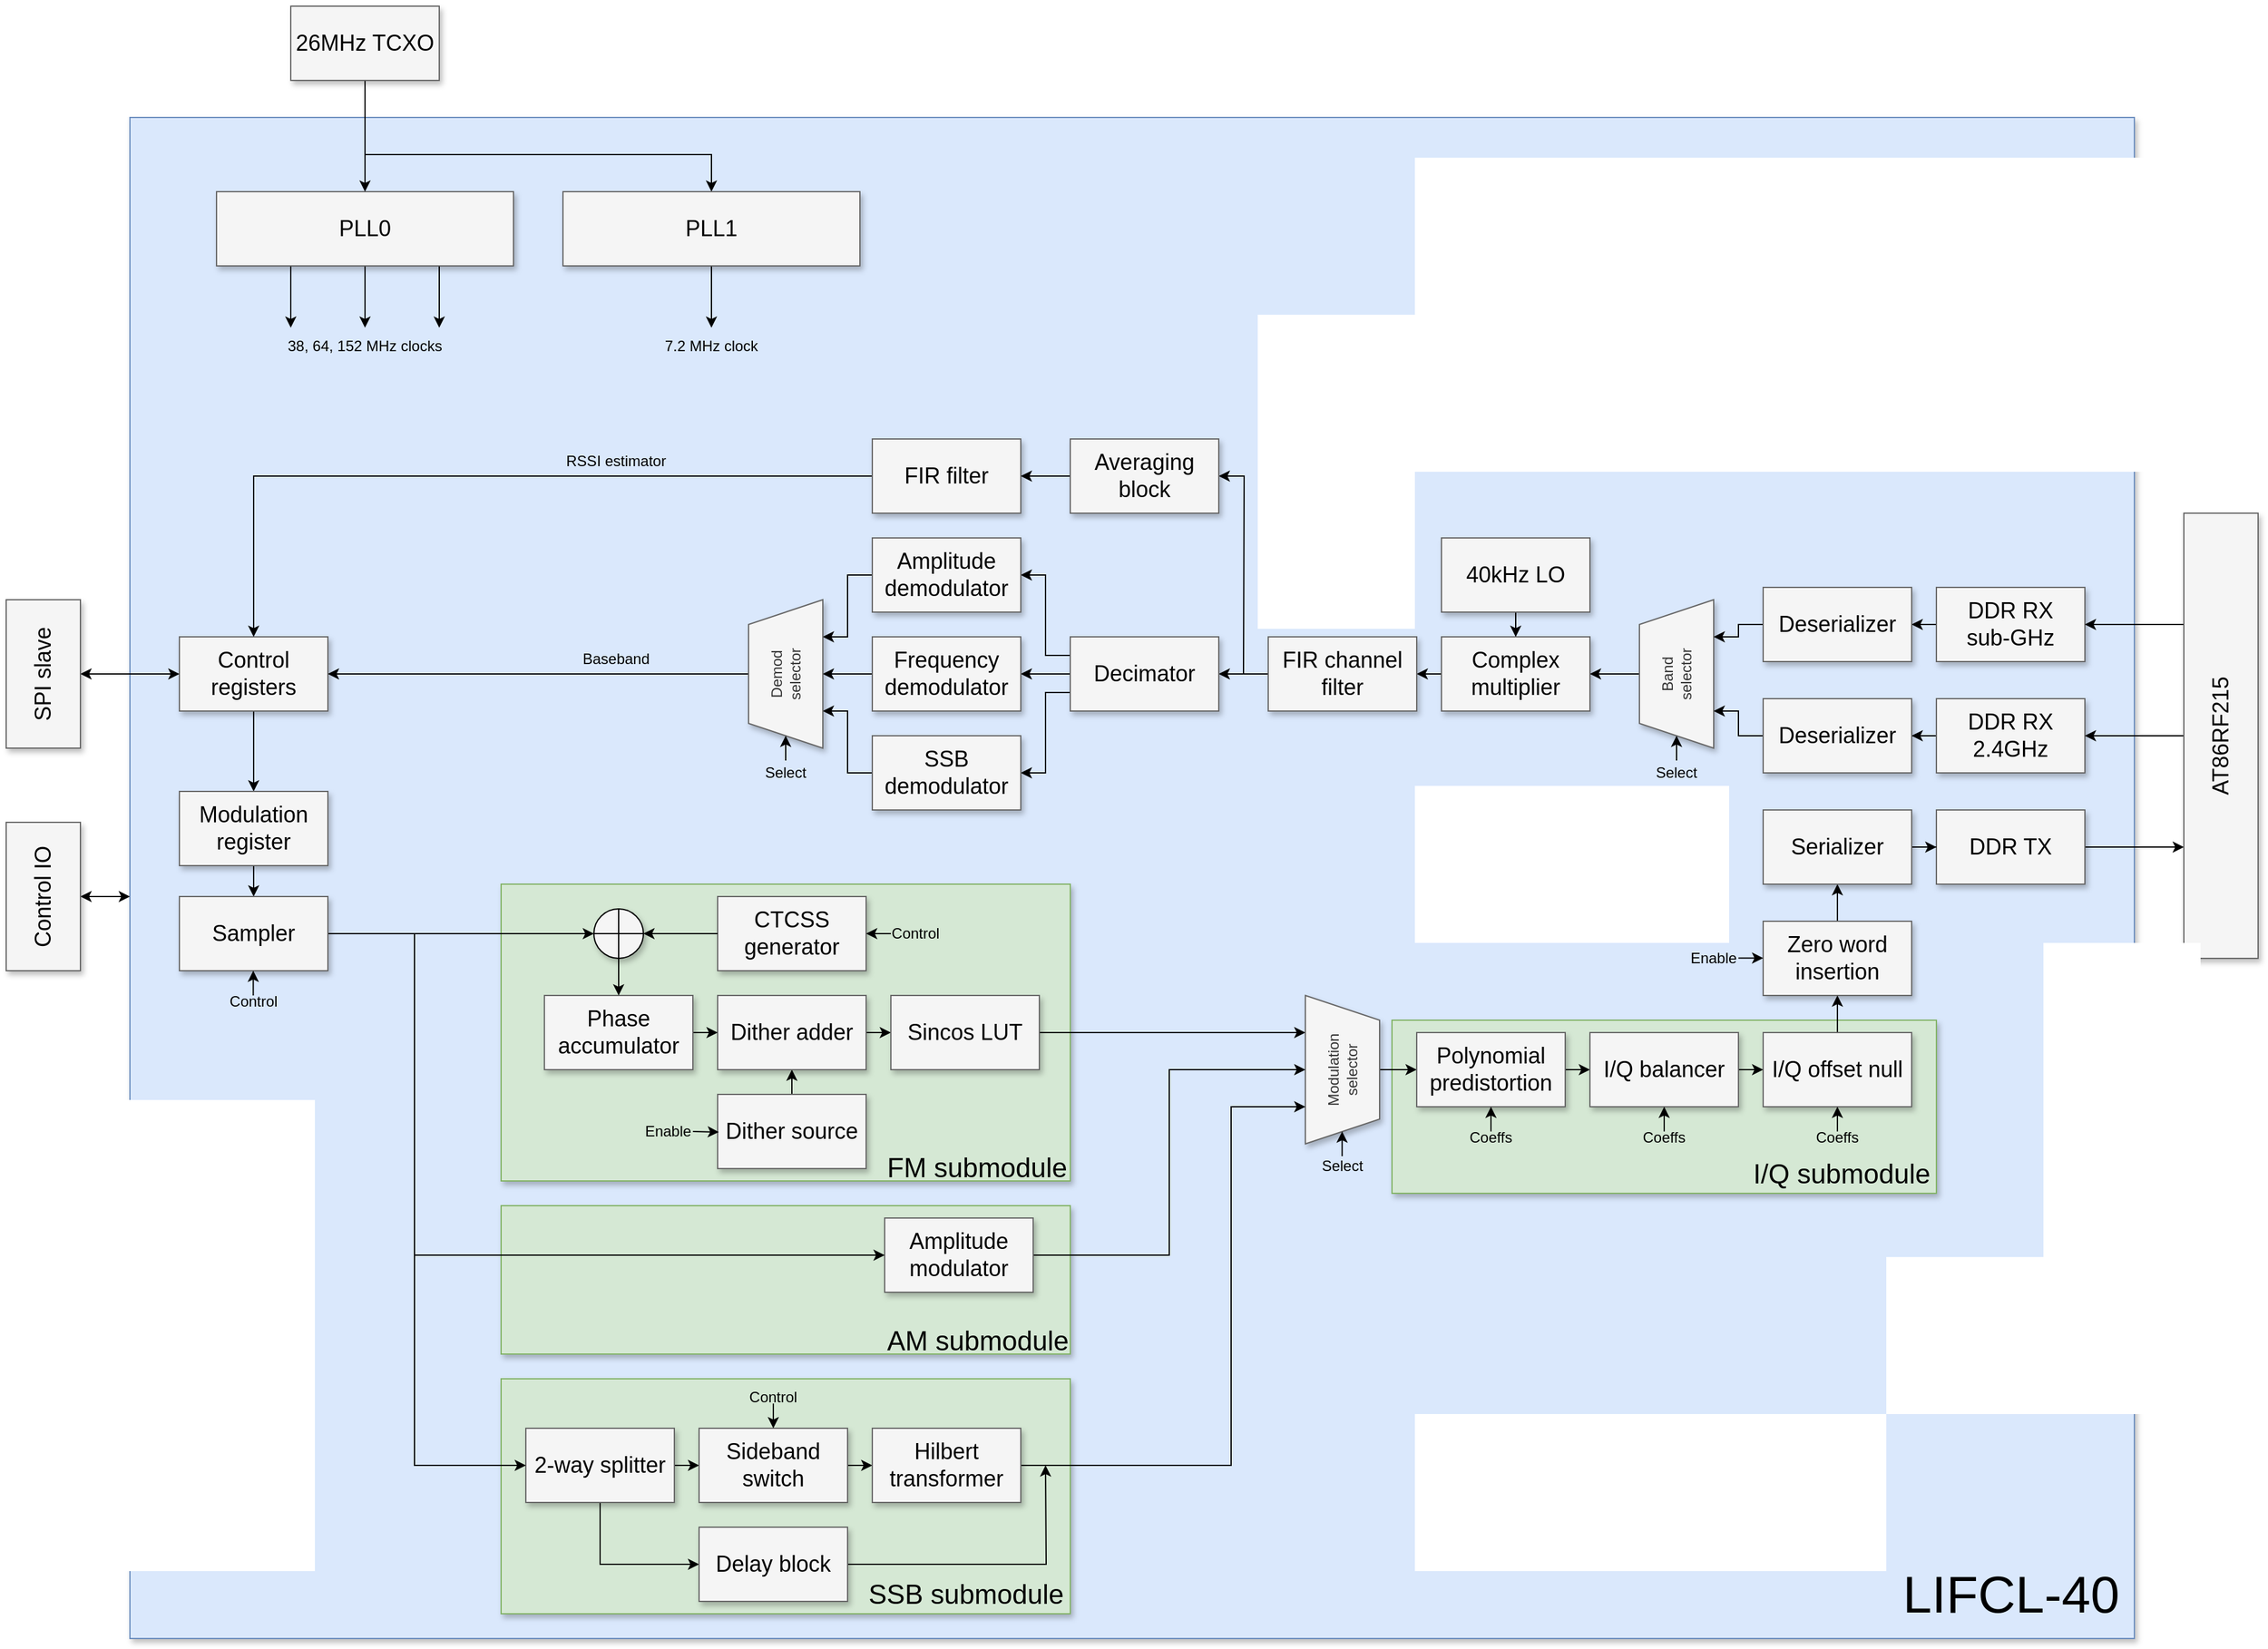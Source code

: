 <mxfile version="21.2.8" type="device">
  <diagram name="Page-1" id="90a13364-a465-7bf4-72fc-28e22215d7a0">
    <mxGraphModel dx="794" dy="788" grid="1" gridSize="10" guides="1" tooltips="1" connect="1" arrows="1" fold="1" page="1" pageScale="1.5" pageWidth="1920" pageHeight="1200" background="none" math="0" shadow="0">
      <root>
        <mxCell id="0" style=";html=1;" />
        <mxCell id="1" style=";html=1;" parent="0" />
        <mxCell id="Nv2ZJM5Azdes68pqQ0xc-96" value="" style="rounded=0;whiteSpace=wrap;html=1;shadow=1;glass=0;fillColor=#dae8fc;strokeColor=#6c8ebf;container=0;" parent="1" vertex="1">
          <mxGeometry x="600" y="260" width="1620" height="1230" as="geometry" />
        </mxCell>
        <mxCell id="YffSBHBRbh6OPDNjURyr-24" value="" style="rounded=0;whiteSpace=wrap;html=1;fillColor=#d5e8d4;strokeColor=#82b366;shadow=1;" parent="1" vertex="1">
          <mxGeometry x="1620" y="990" width="440" height="140" as="geometry" />
        </mxCell>
        <mxCell id="6D3V5bIXzJbrIAl-vdKd-8" value="" style="rounded=0;whiteSpace=wrap;html=1;fillColor=#d5e8d4;strokeColor=#82b366;shadow=1;" parent="1" vertex="1">
          <mxGeometry x="900" y="880" width="460" height="240" as="geometry" />
        </mxCell>
        <mxCell id="Nv2ZJM5Azdes68pqQ0xc-43" value="" style="edgeStyle=orthogonalEdgeStyle;rounded=0;orthogonalLoop=1;jettySize=auto;html=1;" parent="1" source="bJu8V4bGNB0CwvxjwAMf-3" target="Nv2ZJM5Azdes68pqQ0xc-41" edge="1">
          <mxGeometry relative="1" as="geometry" />
        </mxCell>
        <mxCell id="bJu8V4bGNB0CwvxjwAMf-3" value="DDR RX&lt;br&gt;sub-GHz" style="whiteSpace=wrap;html=1;shadow=1;fontSize=18;fillColor=#f5f5f5;strokeColor=#666666;" parent="1" vertex="1">
          <mxGeometry x="2060" y="640" width="120" height="60" as="geometry" />
        </mxCell>
        <mxCell id="Nv2ZJM5Azdes68pqQ0xc-44" value="" style="edgeStyle=orthogonalEdgeStyle;rounded=0;orthogonalLoop=1;jettySize=auto;html=1;" parent="1" source="bJu8V4bGNB0CwvxjwAMf-5" target="Nv2ZJM5Azdes68pqQ0xc-42" edge="1">
          <mxGeometry relative="1" as="geometry" />
        </mxCell>
        <mxCell id="bJu8V4bGNB0CwvxjwAMf-5" value="DDR RX&lt;br&gt;2.4GHz" style="whiteSpace=wrap;html=1;shadow=1;fontSize=18;fillColor=#f5f5f5;strokeColor=#666666;" parent="1" vertex="1">
          <mxGeometry x="2060" y="730" width="120" height="60" as="geometry" />
        </mxCell>
        <mxCell id="YffSBHBRbh6OPDNjURyr-13" style="edgeStyle=orthogonalEdgeStyle;rounded=0;orthogonalLoop=1;jettySize=auto;html=1;exitX=1;exitY=0.5;exitDx=0;exitDy=0;entryX=0.25;entryY=0;entryDx=0;entryDy=0;" parent="1" source="bJu8V4bGNB0CwvxjwAMf-6" target="Nv2ZJM5Azdes68pqQ0xc-15" edge="1">
          <mxGeometry relative="1" as="geometry" />
        </mxCell>
        <mxCell id="bJu8V4bGNB0CwvxjwAMf-6" value="DDR TX" style="whiteSpace=wrap;html=1;shadow=1;fontSize=18;fillColor=#f5f5f5;strokeColor=#666666;" parent="1" vertex="1">
          <mxGeometry x="2060" y="820" width="120" height="60" as="geometry" />
        </mxCell>
        <mxCell id="Nv2ZJM5Azdes68pqQ0xc-38" style="edgeStyle=orthogonalEdgeStyle;rounded=0;orthogonalLoop=1;jettySize=auto;html=1;exitX=0.5;exitY=1;exitDx=0;exitDy=0;entryX=0.5;entryY=0;entryDx=0;entryDy=0;" parent="1" source="bJu8V4bGNB0CwvxjwAMf-7" edge="1">
          <mxGeometry relative="1" as="geometry">
            <mxPoint x="790" y="430" as="targetPoint" />
          </mxGeometry>
        </mxCell>
        <mxCell id="Nv2ZJM5Azdes68pqQ0xc-39" style="edgeStyle=orthogonalEdgeStyle;rounded=0;orthogonalLoop=1;jettySize=auto;html=1;exitX=0.25;exitY=1;exitDx=0;exitDy=0;entryX=0.25;entryY=0;entryDx=0;entryDy=0;" parent="1" source="bJu8V4bGNB0CwvxjwAMf-7" edge="1">
          <mxGeometry relative="1" as="geometry">
            <mxPoint x="730" y="430" as="targetPoint" />
          </mxGeometry>
        </mxCell>
        <mxCell id="Nv2ZJM5Azdes68pqQ0xc-40" style="edgeStyle=orthogonalEdgeStyle;rounded=0;orthogonalLoop=1;jettySize=auto;html=1;exitX=0.75;exitY=1;exitDx=0;exitDy=0;entryX=0.75;entryY=0;entryDx=0;entryDy=0;" parent="1" source="bJu8V4bGNB0CwvxjwAMf-7" edge="1">
          <mxGeometry relative="1" as="geometry">
            <mxPoint x="850" y="430" as="targetPoint" />
          </mxGeometry>
        </mxCell>
        <mxCell id="bJu8V4bGNB0CwvxjwAMf-7" value="PLL0" style="whiteSpace=wrap;html=1;shadow=1;fontSize=18;fillColor=#f5f5f5;strokeColor=#666666;" parent="1" vertex="1">
          <mxGeometry x="670" y="320" width="240" height="60" as="geometry" />
        </mxCell>
        <mxCell id="Nv2ZJM5Azdes68pqQ0xc-7" value="" style="edgeStyle=orthogonalEdgeStyle;rounded=0;orthogonalLoop=1;jettySize=auto;html=1;" parent="1" source="Nv2ZJM5Azdes68pqQ0xc-5" target="bJu8V4bGNB0CwvxjwAMf-7" edge="1">
          <mxGeometry relative="1" as="geometry" />
        </mxCell>
        <mxCell id="H7sROJZ5ojz0b0a_24bi-7" style="edgeStyle=orthogonalEdgeStyle;rounded=0;orthogonalLoop=1;jettySize=auto;html=1;exitX=0.5;exitY=1;exitDx=0;exitDy=0;entryX=0.5;entryY=0;entryDx=0;entryDy=0;" parent="1" source="Nv2ZJM5Azdes68pqQ0xc-5" target="H7sROJZ5ojz0b0a_24bi-4" edge="1">
          <mxGeometry relative="1" as="geometry">
            <Array as="points">
              <mxPoint x="790" y="290" />
              <mxPoint x="1070" y="290" />
            </Array>
          </mxGeometry>
        </mxCell>
        <mxCell id="Nv2ZJM5Azdes68pqQ0xc-5" value="26MHz TCXO" style="whiteSpace=wrap;html=1;fontSize=18;fillColor=#f5f5f5;strokeColor=#666666;shadow=1;" parent="1" vertex="1">
          <mxGeometry x="730" y="170" width="120" height="60" as="geometry" />
        </mxCell>
        <mxCell id="Nv2ZJM5Azdes68pqQ0xc-12" value="38, 64, 152 MHz clocks" style="text;html=1;strokeColor=none;fillColor=none;align=center;verticalAlign=middle;whiteSpace=wrap;rounded=0;" parent="1" vertex="1">
          <mxGeometry x="690" y="430" width="200" height="30" as="geometry" />
        </mxCell>
        <mxCell id="Nv2ZJM5Azdes68pqQ0xc-106" style="edgeStyle=orthogonalEdgeStyle;rounded=0;orthogonalLoop=1;jettySize=auto;html=1;exitX=1;exitY=0.5;exitDx=0;exitDy=0;startArrow=none;startFill=0;endArrow=classic;endFill=1;" parent="1" source="Nv2ZJM5Azdes68pqQ0xc-13" target="Nv2ZJM5Azdes68pqQ0xc-25" edge="1">
          <mxGeometry relative="1" as="geometry" />
        </mxCell>
        <mxCell id="Nv2ZJM5Azdes68pqQ0xc-13" value="Phase accumulator" style="whiteSpace=wrap;html=1;shadow=1;fontSize=18;fillColor=#f5f5f5;strokeColor=#666666;" parent="1" vertex="1">
          <mxGeometry x="935" y="970" width="120" height="60" as="geometry" />
        </mxCell>
        <mxCell id="Nv2ZJM5Azdes68pqQ0xc-22" style="edgeStyle=orthogonalEdgeStyle;rounded=0;orthogonalLoop=1;jettySize=auto;html=1;exitX=0.75;exitY=0;exitDx=0;exitDy=0;entryX=1;entryY=0.5;entryDx=0;entryDy=0;" parent="1" source="Nv2ZJM5Azdes68pqQ0xc-15" target="bJu8V4bGNB0CwvxjwAMf-3" edge="1">
          <mxGeometry relative="1" as="geometry" />
        </mxCell>
        <mxCell id="Nv2ZJM5Azdes68pqQ0xc-23" style="edgeStyle=orthogonalEdgeStyle;rounded=0;orthogonalLoop=1;jettySize=auto;html=1;exitX=0.5;exitY=0;exitDx=0;exitDy=0;entryX=1;entryY=0.5;entryDx=0;entryDy=0;" parent="1" source="Nv2ZJM5Azdes68pqQ0xc-15" target="bJu8V4bGNB0CwvxjwAMf-5" edge="1">
          <mxGeometry relative="1" as="geometry" />
        </mxCell>
        <mxCell id="Nv2ZJM5Azdes68pqQ0xc-15" value="AT86RF215" style="whiteSpace=wrap;html=1;shadow=1;fontSize=18;fillColor=#f5f5f5;strokeColor=#666666;rotation=-90;" parent="1" vertex="1">
          <mxGeometry x="2110" y="730" width="360" height="60" as="geometry" />
        </mxCell>
        <mxCell id="Nv2ZJM5Azdes68pqQ0xc-100" style="edgeStyle=orthogonalEdgeStyle;rounded=0;orthogonalLoop=1;jettySize=auto;html=1;exitX=0.5;exitY=0;exitDx=0;exitDy=0;entryX=0.5;entryY=1;entryDx=0;entryDy=0;startArrow=none;startFill=0;" parent="1" source="Nv2ZJM5Azdes68pqQ0xc-24" target="Nv2ZJM5Azdes68pqQ0xc-25" edge="1">
          <mxGeometry relative="1" as="geometry" />
        </mxCell>
        <mxCell id="Nv2ZJM5Azdes68pqQ0xc-24" value="Dither source" style="whiteSpace=wrap;html=1;shadow=1;fontSize=18;fillColor=#f5f5f5;strokeColor=#666666;" parent="1" vertex="1">
          <mxGeometry x="1075" y="1050" width="120" height="60" as="geometry" />
        </mxCell>
        <mxCell id="Nv2ZJM5Azdes68pqQ0xc-107" style="edgeStyle=orthogonalEdgeStyle;rounded=0;orthogonalLoop=1;jettySize=auto;html=1;exitX=1;exitY=0.5;exitDx=0;exitDy=0;entryX=0;entryY=0.5;entryDx=0;entryDy=0;startArrow=none;startFill=0;endArrow=classic;endFill=1;" parent="1" source="Nv2ZJM5Azdes68pqQ0xc-25" target="Nv2ZJM5Azdes68pqQ0xc-28" edge="1">
          <mxGeometry relative="1" as="geometry" />
        </mxCell>
        <mxCell id="Nv2ZJM5Azdes68pqQ0xc-25" value="Dither adder" style="whiteSpace=wrap;html=1;shadow=1;fontSize=18;fillColor=#f5f5f5;strokeColor=#666666;" parent="1" vertex="1">
          <mxGeometry x="1075" y="970" width="120" height="60" as="geometry" />
        </mxCell>
        <mxCell id="H7sROJZ5ojz0b0a_24bi-111" style="edgeStyle=orthogonalEdgeStyle;rounded=0;orthogonalLoop=1;jettySize=auto;html=1;exitX=1;exitY=0.5;exitDx=0;exitDy=0;entryX=0.25;entryY=1;entryDx=0;entryDy=0;" parent="1" source="Nv2ZJM5Azdes68pqQ0xc-28" target="Nv2ZJM5Azdes68pqQ0xc-34" edge="1">
          <mxGeometry relative="1" as="geometry" />
        </mxCell>
        <mxCell id="Nv2ZJM5Azdes68pqQ0xc-28" value="Sincos LUT" style="whiteSpace=wrap;html=1;shadow=1;fontSize=18;fillColor=#f5f5f5;strokeColor=#666666;" parent="1" vertex="1">
          <mxGeometry x="1215" y="970" width="120" height="60" as="geometry" />
        </mxCell>
        <mxCell id="H7sROJZ5ojz0b0a_24bi-61" style="edgeStyle=orthogonalEdgeStyle;rounded=0;orthogonalLoop=1;jettySize=auto;html=1;exitX=0.5;exitY=1;exitDx=0;exitDy=0;entryX=0.5;entryY=0;entryDx=0;entryDy=0;" parent="1" source="Nv2ZJM5Azdes68pqQ0xc-31" target="Nv2ZJM5Azdes68pqQ0xc-62" edge="1">
          <mxGeometry relative="1" as="geometry" />
        </mxCell>
        <mxCell id="Nv2ZJM5Azdes68pqQ0xc-31" value="Control registers" style="whiteSpace=wrap;html=1;shadow=1;fontSize=18;fillColor=#f5f5f5;strokeColor=#666666;" parent="1" vertex="1">
          <mxGeometry x="640" y="680" width="120" height="60" as="geometry" />
        </mxCell>
        <mxCell id="6D3V5bIXzJbrIAl-vdKd-28" value="" style="edgeStyle=orthogonalEdgeStyle;rounded=0;orthogonalLoop=1;jettySize=auto;html=1;startArrow=classic;startFill=1;endArrow=classic;endFill=1;" parent="1" source="Nv2ZJM5Azdes68pqQ0xc-32" target="Nv2ZJM5Azdes68pqQ0xc-31" edge="1">
          <mxGeometry relative="1" as="geometry" />
        </mxCell>
        <mxCell id="Nv2ZJM5Azdes68pqQ0xc-32" value="SPI slave" style="whiteSpace=wrap;html=1;shadow=1;fontSize=18;fillColor=#f5f5f5;strokeColor=#666666;direction=east;rotation=-90;" parent="1" vertex="1">
          <mxGeometry x="470" y="680" width="120" height="60" as="geometry" />
        </mxCell>
        <mxCell id="Nv2ZJM5Azdes68pqQ0xc-50" value="" style="edgeStyle=orthogonalEdgeStyle;rounded=0;orthogonalLoop=1;jettySize=auto;html=1;" parent="1" source="Nv2ZJM5Azdes68pqQ0xc-33" target="Nv2ZJM5Azdes68pqQ0xc-35" edge="1">
          <mxGeometry relative="1" as="geometry" />
        </mxCell>
        <mxCell id="Nv2ZJM5Azdes68pqQ0xc-33" value="40kHz LO" style="whiteSpace=wrap;html=1;shadow=1;fontSize=18;fillColor=#f5f5f5;strokeColor=#666666;glass=0;" parent="1" vertex="1">
          <mxGeometry x="1660" y="600" width="120" height="60" as="geometry" />
        </mxCell>
        <mxCell id="YffSBHBRbh6OPDNjURyr-9" style="edgeStyle=orthogonalEdgeStyle;rounded=0;orthogonalLoop=1;jettySize=auto;html=1;exitX=0.5;exitY=0;exitDx=0;exitDy=0;entryX=0;entryY=0.5;entryDx=0;entryDy=0;" parent="1" source="Nv2ZJM5Azdes68pqQ0xc-34" target="6D3V5bIXzJbrIAl-vdKd-2" edge="1">
          <mxGeometry relative="1" as="geometry" />
        </mxCell>
        <mxCell id="Nv2ZJM5Azdes68pqQ0xc-34" value="Modulation&lt;br&gt;selector" style="shape=trapezoid;perimeter=trapezoidPerimeter;whiteSpace=wrap;html=1;fixedSize=1;fillColor=#f5f5f5;fontColor=#333333;strokeColor=#666666;shadow=1;direction=west;rotation=-90;" parent="1" vertex="1">
          <mxGeometry x="1520" y="1000" width="120" height="60" as="geometry" />
        </mxCell>
        <mxCell id="Nv2ZJM5Azdes68pqQ0xc-51" style="edgeStyle=orthogonalEdgeStyle;rounded=0;orthogonalLoop=1;jettySize=auto;html=1;exitX=0;exitY=0.5;exitDx=0;exitDy=0;entryX=1;entryY=0.5;entryDx=0;entryDy=0;" parent="1" source="Nv2ZJM5Azdes68pqQ0xc-35" target="Nv2ZJM5Azdes68pqQ0xc-46" edge="1">
          <mxGeometry relative="1" as="geometry" />
        </mxCell>
        <mxCell id="Nv2ZJM5Azdes68pqQ0xc-35" value="Complex multiplier" style="whiteSpace=wrap;html=1;shadow=1;fontSize=18;fillColor=#f5f5f5;strokeColor=#666666;glass=0;" parent="1" vertex="1">
          <mxGeometry x="1660" y="680" width="120" height="60" as="geometry" />
        </mxCell>
        <mxCell id="6D3V5bIXzJbrIAl-vdKd-20" style="edgeStyle=orthogonalEdgeStyle;rounded=0;orthogonalLoop=1;jettySize=auto;html=1;exitX=0.5;exitY=0;exitDx=0;exitDy=0;entryX=1;entryY=0.5;entryDx=0;entryDy=0;startArrow=none;startFill=0;endArrow=classic;endFill=1;" parent="1" source="Nv2ZJM5Azdes68pqQ0xc-36" target="Nv2ZJM5Azdes68pqQ0xc-35" edge="1">
          <mxGeometry relative="1" as="geometry" />
        </mxCell>
        <mxCell id="Nv2ZJM5Azdes68pqQ0xc-36" value="Band&lt;br&gt;selector" style="shape=trapezoid;perimeter=trapezoidPerimeter;whiteSpace=wrap;html=1;fixedSize=1;fillColor=#f5f5f5;fontColor=#333333;strokeColor=#666666;shadow=1;direction=east;rotation=-90;" parent="1" vertex="1">
          <mxGeometry x="1790" y="680" width="120" height="60" as="geometry" />
        </mxCell>
        <mxCell id="6D3V5bIXzJbrIAl-vdKd-22" style="edgeStyle=orthogonalEdgeStyle;rounded=0;orthogonalLoop=1;jettySize=auto;html=1;exitX=0;exitY=0.5;exitDx=0;exitDy=0;entryX=0.75;entryY=1;entryDx=0;entryDy=0;startArrow=none;startFill=0;endArrow=classic;endFill=1;" parent="1" source="Nv2ZJM5Azdes68pqQ0xc-41" target="Nv2ZJM5Azdes68pqQ0xc-36" edge="1">
          <mxGeometry relative="1" as="geometry" />
        </mxCell>
        <mxCell id="Nv2ZJM5Azdes68pqQ0xc-41" value="Deserializer" style="whiteSpace=wrap;html=1;shadow=1;fontSize=18;fillColor=#f5f5f5;strokeColor=#666666;glass=0;" parent="1" vertex="1">
          <mxGeometry x="1920" y="640" width="120" height="60" as="geometry" />
        </mxCell>
        <mxCell id="6D3V5bIXzJbrIAl-vdKd-23" style="edgeStyle=orthogonalEdgeStyle;rounded=0;orthogonalLoop=1;jettySize=auto;html=1;exitX=0;exitY=0.5;exitDx=0;exitDy=0;entryX=0.25;entryY=1;entryDx=0;entryDy=0;startArrow=none;startFill=0;endArrow=classic;endFill=1;" parent="1" source="Nv2ZJM5Azdes68pqQ0xc-42" target="Nv2ZJM5Azdes68pqQ0xc-36" edge="1">
          <mxGeometry relative="1" as="geometry" />
        </mxCell>
        <mxCell id="Nv2ZJM5Azdes68pqQ0xc-42" value="Deserializer" style="whiteSpace=wrap;html=1;shadow=1;fontSize=18;fillColor=#f5f5f5;strokeColor=#666666;glass=0;" parent="1" vertex="1">
          <mxGeometry x="1920" y="730" width="120" height="60" as="geometry" />
        </mxCell>
        <mxCell id="Nv2ZJM5Azdes68pqQ0xc-53" style="edgeStyle=orthogonalEdgeStyle;rounded=0;orthogonalLoop=1;jettySize=auto;html=1;exitX=0;exitY=0.5;exitDx=0;exitDy=0;entryX=1;entryY=0.5;entryDx=0;entryDy=0;" parent="1" source="Nv2ZJM5Azdes68pqQ0xc-46" target="Nv2ZJM5Azdes68pqQ0xc-52" edge="1">
          <mxGeometry relative="1" as="geometry" />
        </mxCell>
        <mxCell id="Nv2ZJM5Azdes68pqQ0xc-46" value="FIR channel filter" style="whiteSpace=wrap;html=1;shadow=1;fontSize=18;fillColor=#f5f5f5;strokeColor=#666666;glass=0;" parent="1" vertex="1">
          <mxGeometry x="1520" y="680" width="120" height="60" as="geometry" />
        </mxCell>
        <mxCell id="Nv2ZJM5Azdes68pqQ0xc-56" style="edgeStyle=orthogonalEdgeStyle;rounded=0;orthogonalLoop=1;jettySize=auto;html=1;exitX=0;exitY=0.25;exitDx=0;exitDy=0;entryX=1;entryY=0.5;entryDx=0;entryDy=0;" parent="1" source="Nv2ZJM5Azdes68pqQ0xc-52" target="Nv2ZJM5Azdes68pqQ0xc-54" edge="1">
          <mxGeometry relative="1" as="geometry" />
        </mxCell>
        <mxCell id="Nv2ZJM5Azdes68pqQ0xc-58" value="" style="edgeStyle=orthogonalEdgeStyle;rounded=0;orthogonalLoop=1;jettySize=auto;html=1;" parent="1" source="Nv2ZJM5Azdes68pqQ0xc-52" target="Nv2ZJM5Azdes68pqQ0xc-55" edge="1">
          <mxGeometry relative="1" as="geometry" />
        </mxCell>
        <mxCell id="Nv2ZJM5Azdes68pqQ0xc-60" style="edgeStyle=orthogonalEdgeStyle;rounded=0;orthogonalLoop=1;jettySize=auto;html=1;exitX=0;exitY=0.75;exitDx=0;exitDy=0;entryX=1;entryY=0.5;entryDx=0;entryDy=0;" parent="1" source="Nv2ZJM5Azdes68pqQ0xc-52" target="Nv2ZJM5Azdes68pqQ0xc-59" edge="1">
          <mxGeometry relative="1" as="geometry" />
        </mxCell>
        <mxCell id="Nv2ZJM5Azdes68pqQ0xc-52" value="Decimator" style="whiteSpace=wrap;html=1;shadow=1;fontSize=18;fillColor=#f5f5f5;strokeColor=#666666;glass=0;" parent="1" vertex="1">
          <mxGeometry x="1360" y="680" width="120" height="60" as="geometry" />
        </mxCell>
        <mxCell id="Nv2ZJM5Azdes68pqQ0xc-75" style="edgeStyle=orthogonalEdgeStyle;rounded=0;orthogonalLoop=1;jettySize=auto;html=1;exitX=0;exitY=0.5;exitDx=0;exitDy=0;entryX=0.75;entryY=1;entryDx=0;entryDy=0;" parent="1" source="Nv2ZJM5Azdes68pqQ0xc-54" target="Nv2ZJM5Azdes68pqQ0xc-71" edge="1">
          <mxGeometry relative="1" as="geometry" />
        </mxCell>
        <mxCell id="Nv2ZJM5Azdes68pqQ0xc-54" value="Amplitude demodulator" style="whiteSpace=wrap;html=1;shadow=1;fontSize=18;fillColor=#f5f5f5;strokeColor=#666666;glass=0;" parent="1" vertex="1">
          <mxGeometry x="1200" y="600" width="120" height="60" as="geometry" />
        </mxCell>
        <mxCell id="Nv2ZJM5Azdes68pqQ0xc-73" value="" style="edgeStyle=orthogonalEdgeStyle;rounded=0;orthogonalLoop=1;jettySize=auto;html=1;" parent="1" source="Nv2ZJM5Azdes68pqQ0xc-55" target="Nv2ZJM5Azdes68pqQ0xc-71" edge="1">
          <mxGeometry relative="1" as="geometry" />
        </mxCell>
        <mxCell id="Nv2ZJM5Azdes68pqQ0xc-55" value="Frequency demodulator" style="whiteSpace=wrap;html=1;shadow=1;fontSize=18;fillColor=#f5f5f5;strokeColor=#666666;glass=0;" parent="1" vertex="1">
          <mxGeometry x="1200" y="680" width="120" height="60" as="geometry" />
        </mxCell>
        <mxCell id="Nv2ZJM5Azdes68pqQ0xc-74" style="edgeStyle=orthogonalEdgeStyle;rounded=0;orthogonalLoop=1;jettySize=auto;html=1;exitX=0;exitY=0.5;exitDx=0;exitDy=0;entryX=0.25;entryY=1;entryDx=0;entryDy=0;" parent="1" source="Nv2ZJM5Azdes68pqQ0xc-59" target="Nv2ZJM5Azdes68pqQ0xc-71" edge="1">
          <mxGeometry relative="1" as="geometry" />
        </mxCell>
        <mxCell id="Nv2ZJM5Azdes68pqQ0xc-59" value="SSB demodulator" style="whiteSpace=wrap;html=1;shadow=1;fontSize=18;fillColor=#f5f5f5;strokeColor=#666666;glass=0;" parent="1" vertex="1">
          <mxGeometry x="1200" y="760" width="120" height="60" as="geometry" />
        </mxCell>
        <mxCell id="H7sROJZ5ojz0b0a_24bi-118" style="edgeStyle=orthogonalEdgeStyle;rounded=0;orthogonalLoop=1;jettySize=auto;html=1;exitX=0.5;exitY=1;exitDx=0;exitDy=0;entryX=0.5;entryY=0;entryDx=0;entryDy=0;" parent="1" source="Nv2ZJM5Azdes68pqQ0xc-62" target="H7sROJZ5ojz0b0a_24bi-104" edge="1">
          <mxGeometry relative="1" as="geometry" />
        </mxCell>
        <mxCell id="Nv2ZJM5Azdes68pqQ0xc-62" value="Modulation register" style="whiteSpace=wrap;html=1;shadow=1;fontSize=18;fillColor=#f5f5f5;strokeColor=#666666;glass=0;" parent="1" vertex="1">
          <mxGeometry x="640" y="805" width="120" height="60" as="geometry" />
        </mxCell>
        <mxCell id="H7sROJZ5ojz0b0a_24bi-69" style="edgeStyle=orthogonalEdgeStyle;rounded=0;orthogonalLoop=1;jettySize=auto;html=1;exitX=0.5;exitY=0;exitDx=0;exitDy=0;entryX=0.5;entryY=1;entryDx=0;entryDy=0;" parent="1" source="Nv2ZJM5Azdes68pqQ0xc-68" target="Nv2ZJM5Azdes68pqQ0xc-69" edge="1">
          <mxGeometry relative="1" as="geometry" />
        </mxCell>
        <mxCell id="Nv2ZJM5Azdes68pqQ0xc-68" value="Zero word&lt;br&gt;insertion" style="whiteSpace=wrap;html=1;shadow=1;fontSize=18;fillColor=#f5f5f5;strokeColor=#666666;glass=0;" parent="1" vertex="1">
          <mxGeometry x="1920" y="910" width="120" height="60" as="geometry" />
        </mxCell>
        <mxCell id="Nv2ZJM5Azdes68pqQ0xc-84" value="" style="edgeStyle=orthogonalEdgeStyle;rounded=0;orthogonalLoop=1;jettySize=auto;html=1;" parent="1" source="Nv2ZJM5Azdes68pqQ0xc-69" target="bJu8V4bGNB0CwvxjwAMf-6" edge="1">
          <mxGeometry relative="1" as="geometry" />
        </mxCell>
        <mxCell id="Nv2ZJM5Azdes68pqQ0xc-69" value="Serializer" style="whiteSpace=wrap;html=1;shadow=1;fontSize=18;fillColor=#f5f5f5;strokeColor=#666666;glass=0;" parent="1" vertex="1">
          <mxGeometry x="1920" y="820" width="120" height="60" as="geometry" />
        </mxCell>
        <mxCell id="Nv2ZJM5Azdes68pqQ0xc-88" value="" style="edgeStyle=orthogonalEdgeStyle;rounded=0;orthogonalLoop=1;jettySize=auto;html=1;" parent="1" source="Nv2ZJM5Azdes68pqQ0xc-71" target="Nv2ZJM5Azdes68pqQ0xc-31" edge="1">
          <mxGeometry relative="1" as="geometry" />
        </mxCell>
        <mxCell id="Nv2ZJM5Azdes68pqQ0xc-71" value="Demod&lt;br&gt;selector" style="shape=trapezoid;perimeter=trapezoidPerimeter;whiteSpace=wrap;html=1;fixedSize=1;fillColor=#f5f5f5;fontColor=#333333;strokeColor=#666666;shadow=1;direction=east;rotation=-90;" parent="1" vertex="1">
          <mxGeometry x="1070" y="680" width="120" height="60" as="geometry" />
        </mxCell>
        <mxCell id="Nv2ZJM5Azdes68pqQ0xc-79" value="Enable" style="text;html=1;strokeColor=none;fillColor=none;align=center;verticalAlign=middle;whiteSpace=wrap;rounded=0;" parent="1" vertex="1">
          <mxGeometry x="935" y="1065" width="200" height="30" as="geometry" />
        </mxCell>
        <mxCell id="Nv2ZJM5Azdes68pqQ0xc-80" value="" style="edgeStyle=orthogonalEdgeStyle;rounded=0;orthogonalLoop=1;jettySize=auto;html=1;" parent="1" edge="1">
          <mxGeometry relative="1" as="geometry">
            <mxPoint x="1579.71" y="1100" as="sourcePoint" />
            <mxPoint x="1579.71" y="1080" as="targetPoint" />
          </mxGeometry>
        </mxCell>
        <mxCell id="Nv2ZJM5Azdes68pqQ0xc-81" value="Select" style="text;html=1;strokeColor=none;fillColor=none;align=center;verticalAlign=middle;whiteSpace=wrap;rounded=0;" parent="1" vertex="1">
          <mxGeometry x="1480" y="1093" width="200" height="30" as="geometry" />
        </mxCell>
        <mxCell id="Nv2ZJM5Azdes68pqQ0xc-82" value="" style="edgeStyle=orthogonalEdgeStyle;rounded=0;orthogonalLoop=1;jettySize=auto;html=1;" parent="1" edge="1">
          <mxGeometry relative="1" as="geometry">
            <mxPoint x="1850" y="780" as="sourcePoint" />
            <mxPoint x="1850" y="760" as="targetPoint" />
          </mxGeometry>
        </mxCell>
        <mxCell id="Nv2ZJM5Azdes68pqQ0xc-83" value="Select" style="text;html=1;strokeColor=none;fillColor=none;align=center;verticalAlign=middle;whiteSpace=wrap;rounded=0;" parent="1" vertex="1">
          <mxGeometry x="1750" y="775" width="200" height="30" as="geometry" />
        </mxCell>
        <mxCell id="Nv2ZJM5Azdes68pqQ0xc-86" value="Enable" style="text;html=1;strokeColor=none;fillColor=none;align=center;verticalAlign=middle;whiteSpace=wrap;rounded=0;" parent="1" vertex="1">
          <mxGeometry x="1780" y="925" width="200" height="30" as="geometry" />
        </mxCell>
        <mxCell id="6D3V5bIXzJbrIAl-vdKd-27" value="" style="edgeStyle=orthogonalEdgeStyle;rounded=0;orthogonalLoop=1;jettySize=auto;html=1;startArrow=classic;startFill=1;endArrow=classic;endFill=1;" parent="1" source="Nv2ZJM5Azdes68pqQ0xc-90" edge="1">
          <mxGeometry relative="1" as="geometry">
            <mxPoint x="600" y="890" as="targetPoint" />
          </mxGeometry>
        </mxCell>
        <mxCell id="Nv2ZJM5Azdes68pqQ0xc-90" value="Control IO" style="whiteSpace=wrap;html=1;shadow=1;fontSize=18;fillColor=#f5f5f5;strokeColor=#666666;direction=east;rotation=-90;" parent="1" vertex="1">
          <mxGeometry x="470" y="860" width="120" height="60" as="geometry" />
        </mxCell>
        <mxCell id="Nv2ZJM5Azdes68pqQ0xc-94" value="" style="edgeStyle=orthogonalEdgeStyle;rounded=0;orthogonalLoop=1;jettySize=auto;html=1;" parent="1" edge="1">
          <mxGeometry relative="1" as="geometry">
            <mxPoint x="1130" y="780" as="sourcePoint" />
            <mxPoint x="1130" y="760" as="targetPoint" />
          </mxGeometry>
        </mxCell>
        <mxCell id="Nv2ZJM5Azdes68pqQ0xc-95" value="Select" style="text;html=1;strokeColor=none;fillColor=none;align=center;verticalAlign=middle;whiteSpace=wrap;rounded=0;" parent="1" vertex="1">
          <mxGeometry x="1030" y="775" width="200" height="30" as="geometry" />
        </mxCell>
        <mxCell id="Nv2ZJM5Azdes68pqQ0xc-99" value="" style="edgeStyle=orthogonalEdgeStyle;rounded=0;orthogonalLoop=1;jettySize=auto;html=1;startArrow=none;startFill=0;" parent="1" target="Nv2ZJM5Azdes68pqQ0xc-24" edge="1">
          <mxGeometry relative="1" as="geometry">
            <mxPoint x="1055" y="1080" as="sourcePoint" />
          </mxGeometry>
        </mxCell>
        <mxCell id="Nv2ZJM5Azdes68pqQ0xc-109" value="LIFCL-40" style="text;html=1;strokeColor=none;fillColor=none;align=right;verticalAlign=middle;whiteSpace=wrap;rounded=0;fontSize=42;" parent="1" vertex="1">
          <mxGeometry x="2010" y="1440" width="200" height="30" as="geometry" />
        </mxCell>
        <mxCell id="YffSBHBRbh6OPDNjURyr-10" style="edgeStyle=orthogonalEdgeStyle;rounded=0;orthogonalLoop=1;jettySize=auto;html=1;exitX=1;exitY=0.5;exitDx=0;exitDy=0;entryX=0;entryY=0.5;entryDx=0;entryDy=0;" parent="1" source="6D3V5bIXzJbrIAl-vdKd-2" target="YffSBHBRbh6OPDNjURyr-1" edge="1">
          <mxGeometry relative="1" as="geometry" />
        </mxCell>
        <mxCell id="6D3V5bIXzJbrIAl-vdKd-2" value="Polynomial predistortion" style="whiteSpace=wrap;html=1;shadow=1;fontSize=18;fillColor=#f5f5f5;strokeColor=#666666;glass=0;" parent="1" vertex="1">
          <mxGeometry x="1640" y="1000" width="120" height="60" as="geometry" />
        </mxCell>
        <mxCell id="YffSBHBRbh6OPDNjURyr-15" style="edgeStyle=orthogonalEdgeStyle;rounded=0;orthogonalLoop=1;jettySize=auto;html=1;exitX=0.5;exitY=0;exitDx=0;exitDy=0;entryX=0.5;entryY=1;entryDx=0;entryDy=0;" parent="1" source="6D3V5bIXzJbrIAl-vdKd-5" target="Nv2ZJM5Azdes68pqQ0xc-68" edge="1">
          <mxGeometry relative="1" as="geometry" />
        </mxCell>
        <mxCell id="6D3V5bIXzJbrIAl-vdKd-5" value="I/Q offset null" style="whiteSpace=wrap;html=1;shadow=1;fontSize=18;fillColor=#f5f5f5;strokeColor=#666666;glass=0;" parent="1" vertex="1">
          <mxGeometry x="1920" y="1000" width="120" height="60" as="geometry" />
        </mxCell>
        <mxCell id="6D3V5bIXzJbrIAl-vdKd-9" value="FM submodule" style="text;html=1;strokeColor=none;fillColor=none;align=left;verticalAlign=middle;whiteSpace=wrap;rounded=0;fontSize=22;" parent="1" vertex="1">
          <mxGeometry x="1210" y="1095" width="250" height="30" as="geometry" />
        </mxCell>
        <mxCell id="YffSBHBRbh6OPDNjURyr-11" style="edgeStyle=orthogonalEdgeStyle;rounded=0;orthogonalLoop=1;jettySize=auto;html=1;exitX=1;exitY=0.5;exitDx=0;exitDy=0;entryX=0;entryY=0.5;entryDx=0;entryDy=0;" parent="1" source="YffSBHBRbh6OPDNjURyr-1" target="6D3V5bIXzJbrIAl-vdKd-5" edge="1">
          <mxGeometry relative="1" as="geometry" />
        </mxCell>
        <mxCell id="YffSBHBRbh6OPDNjURyr-1" value="I/Q balancer" style="whiteSpace=wrap;html=1;shadow=1;fontSize=18;fillColor=#f5f5f5;strokeColor=#666666;glass=0;" parent="1" vertex="1">
          <mxGeometry x="1780" y="1000" width="120" height="60" as="geometry" />
        </mxCell>
        <mxCell id="YffSBHBRbh6OPDNjURyr-5" value="Coeffs" style="text;html=1;strokeColor=none;fillColor=none;align=center;verticalAlign=middle;whiteSpace=wrap;rounded=0;" parent="1" vertex="1">
          <mxGeometry x="1600" y="1070" width="200" height="30" as="geometry" />
        </mxCell>
        <mxCell id="YffSBHBRbh6OPDNjURyr-19" value="" style="edgeStyle=orthogonalEdgeStyle;rounded=0;orthogonalLoop=1;jettySize=auto;html=1;exitX=0.5;exitY=0.333;exitDx=0;exitDy=0;exitPerimeter=0;entryX=0.5;entryY=1;entryDx=0;entryDy=0;" parent="1" source="YffSBHBRbh6OPDNjURyr-5" target="6D3V5bIXzJbrIAl-vdKd-2" edge="1">
          <mxGeometry relative="1" as="geometry">
            <mxPoint x="1710" y="990" as="sourcePoint" />
            <mxPoint x="1709.7" y="1010" as="targetPoint" />
            <Array as="points">
              <mxPoint x="1700" y="1070" />
              <mxPoint x="1700" y="1070" />
            </Array>
          </mxGeometry>
        </mxCell>
        <mxCell id="YffSBHBRbh6OPDNjURyr-20" value="Coeffs" style="text;html=1;strokeColor=none;fillColor=none;align=center;verticalAlign=middle;whiteSpace=wrap;rounded=0;" parent="1" vertex="1">
          <mxGeometry x="1740" y="1070" width="200" height="30" as="geometry" />
        </mxCell>
        <mxCell id="YffSBHBRbh6OPDNjURyr-21" value="" style="edgeStyle=orthogonalEdgeStyle;rounded=0;orthogonalLoop=1;jettySize=auto;html=1;exitX=0.5;exitY=0.333;exitDx=0;exitDy=0;exitPerimeter=0;entryX=0.5;entryY=1;entryDx=0;entryDy=0;" parent="1" source="YffSBHBRbh6OPDNjURyr-20" edge="1">
          <mxGeometry relative="1" as="geometry">
            <mxPoint x="1850" y="990" as="sourcePoint" />
            <mxPoint x="1840" y="1060.0" as="targetPoint" />
            <Array as="points">
              <mxPoint x="1840" y="1070" />
              <mxPoint x="1840" y="1070" />
            </Array>
          </mxGeometry>
        </mxCell>
        <mxCell id="YffSBHBRbh6OPDNjURyr-22" value="Coeffs" style="text;html=1;strokeColor=none;fillColor=none;align=center;verticalAlign=middle;whiteSpace=wrap;rounded=0;" parent="1" vertex="1">
          <mxGeometry x="1880" y="1070" width="200" height="30" as="geometry" />
        </mxCell>
        <mxCell id="YffSBHBRbh6OPDNjURyr-23" value="" style="edgeStyle=orthogonalEdgeStyle;rounded=0;orthogonalLoop=1;jettySize=auto;html=1;exitX=0.5;exitY=0.333;exitDx=0;exitDy=0;exitPerimeter=0;entryX=0.5;entryY=1;entryDx=0;entryDy=0;" parent="1" source="YffSBHBRbh6OPDNjURyr-22" edge="1">
          <mxGeometry relative="1" as="geometry">
            <mxPoint x="1990" y="990" as="sourcePoint" />
            <mxPoint x="1980" y="1060.0" as="targetPoint" />
            <Array as="points">
              <mxPoint x="1980" y="1070" />
              <mxPoint x="1980" y="1070" />
            </Array>
          </mxGeometry>
        </mxCell>
        <mxCell id="YffSBHBRbh6OPDNjURyr-25" value="I/Q submodule" style="text;html=1;strokeColor=none;fillColor=none;align=left;verticalAlign=middle;whiteSpace=wrap;rounded=0;fontSize=22;" parent="1" vertex="1">
          <mxGeometry x="1910" y="1100" width="250" height="30" as="geometry" />
        </mxCell>
        <mxCell id="H7sROJZ5ojz0b0a_24bi-1" style="edgeStyle=orthogonalEdgeStyle;rounded=0;orthogonalLoop=1;jettySize=auto;html=1;exitX=0.5;exitY=1;exitDx=0;exitDy=0;entryX=0.5;entryY=0;entryDx=0;entryDy=0;" parent="1" source="H7sROJZ5ojz0b0a_24bi-4" edge="1">
          <mxGeometry relative="1" as="geometry">
            <mxPoint x="1070" y="430" as="targetPoint" />
          </mxGeometry>
        </mxCell>
        <mxCell id="H7sROJZ5ojz0b0a_24bi-4" value="PLL1" style="whiteSpace=wrap;html=1;shadow=1;fontSize=18;fillColor=#f5f5f5;strokeColor=#666666;" parent="1" vertex="1">
          <mxGeometry x="950" y="320" width="240" height="60" as="geometry" />
        </mxCell>
        <mxCell id="H7sROJZ5ojz0b0a_24bi-5" value="7.2 MHz clock" style="text;html=1;strokeColor=none;fillColor=none;align=center;verticalAlign=middle;whiteSpace=wrap;rounded=0;" parent="1" vertex="1">
          <mxGeometry x="970" y="430" width="200" height="30" as="geometry" />
        </mxCell>
        <mxCell id="H7sROJZ5ojz0b0a_24bi-9" value="CTCSS generator" style="whiteSpace=wrap;html=1;shadow=1;fontSize=18;fillColor=#f5f5f5;strokeColor=#666666;" parent="1" vertex="1">
          <mxGeometry x="1075" y="890" width="120" height="60" as="geometry" />
        </mxCell>
        <mxCell id="H7sROJZ5ojz0b0a_24bi-57" style="edgeStyle=orthogonalEdgeStyle;rounded=0;orthogonalLoop=1;jettySize=auto;html=1;exitX=0;exitY=0.5;exitDx=0;exitDy=0;entryX=1;entryY=0.5;entryDx=0;entryDy=0;" parent="1" source="H7sROJZ5ojz0b0a_24bi-9" target="H7sROJZ5ojz0b0a_24bi-11" edge="1">
          <mxGeometry relative="1" as="geometry" />
        </mxCell>
        <mxCell id="H7sROJZ5ojz0b0a_24bi-58" style="edgeStyle=orthogonalEdgeStyle;rounded=0;orthogonalLoop=1;jettySize=auto;html=1;exitX=0.5;exitY=1;exitDx=0;exitDy=0;entryX=0.5;entryY=0;entryDx=0;entryDy=0;" parent="1" source="H7sROJZ5ojz0b0a_24bi-11" target="Nv2ZJM5Azdes68pqQ0xc-13" edge="1">
          <mxGeometry relative="1" as="geometry" />
        </mxCell>
        <mxCell id="H7sROJZ5ojz0b0a_24bi-11" value="" style="ellipse;whiteSpace=wrap;html=1;aspect=fixed;fillColor=#f5f5f5;shadow=1;" parent="1" vertex="1">
          <mxGeometry x="975" y="900" width="40" height="40" as="geometry" />
        </mxCell>
        <mxCell id="H7sROJZ5ojz0b0a_24bi-12" value="" style="endArrow=none;html=1;rounded=0;entryX=0.5;entryY=0;entryDx=0;entryDy=0;exitX=0.5;exitY=1;exitDx=0;exitDy=0;" parent="1" source="H7sROJZ5ojz0b0a_24bi-11" target="H7sROJZ5ojz0b0a_24bi-11" edge="1">
          <mxGeometry width="50" height="50" relative="1" as="geometry">
            <mxPoint x="1245" y="930" as="sourcePoint" />
            <mxPoint x="1295" y="880" as="targetPoint" />
          </mxGeometry>
        </mxCell>
        <mxCell id="H7sROJZ5ojz0b0a_24bi-13" value="" style="endArrow=none;html=1;rounded=0;exitX=0;exitY=0.5;exitDx=0;exitDy=0;entryX=1;entryY=0.5;entryDx=0;entryDy=0;" parent="1" source="H7sROJZ5ojz0b0a_24bi-11" target="H7sROJZ5ojz0b0a_24bi-11" edge="1">
          <mxGeometry width="50" height="50" relative="1" as="geometry">
            <mxPoint x="1255" y="940" as="sourcePoint" />
            <mxPoint x="1305" y="890" as="targetPoint" />
          </mxGeometry>
        </mxCell>
        <mxCell id="H7sROJZ5ojz0b0a_24bi-36" value="" style="rounded=0;whiteSpace=wrap;html=1;fillColor=#d5e8d4;strokeColor=#82b366;shadow=1;" parent="1" vertex="1">
          <mxGeometry x="900" y="1280" width="460" height="190" as="geometry" />
        </mxCell>
        <mxCell id="H7sROJZ5ojz0b0a_24bi-63" style="edgeStyle=orthogonalEdgeStyle;rounded=0;orthogonalLoop=1;jettySize=auto;html=1;exitX=1;exitY=0.5;exitDx=0;exitDy=0;entryX=0;entryY=0.5;entryDx=0;entryDy=0;" parent="1" source="H7sROJZ5ojz0b0a_24bi-38" target="H7sROJZ5ojz0b0a_24bi-49" edge="1">
          <mxGeometry relative="1" as="geometry" />
        </mxCell>
        <mxCell id="H7sROJZ5ojz0b0a_24bi-64" style="edgeStyle=orthogonalEdgeStyle;rounded=0;orthogonalLoop=1;jettySize=auto;html=1;exitX=0.5;exitY=1;exitDx=0;exitDy=0;entryX=0;entryY=0.5;entryDx=0;entryDy=0;" parent="1" source="H7sROJZ5ojz0b0a_24bi-38" target="H7sROJZ5ojz0b0a_24bi-42" edge="1">
          <mxGeometry relative="1" as="geometry" />
        </mxCell>
        <mxCell id="H7sROJZ5ojz0b0a_24bi-38" value="2-way splitter" style="whiteSpace=wrap;html=1;shadow=1;fontSize=18;fillColor=#f5f5f5;strokeColor=#666666;" parent="1" vertex="1">
          <mxGeometry x="920" y="1320" width="120" height="60" as="geometry" />
        </mxCell>
        <mxCell id="dikk6X-pF4bb0Kzj7Zox-10" style="edgeStyle=orthogonalEdgeStyle;rounded=0;orthogonalLoop=1;jettySize=auto;html=1;exitX=1;exitY=0.5;exitDx=0;exitDy=0;" edge="1" parent="1" source="H7sROJZ5ojz0b0a_24bi-42">
          <mxGeometry relative="1" as="geometry">
            <mxPoint x="1340" y="1350" as="targetPoint" />
          </mxGeometry>
        </mxCell>
        <mxCell id="H7sROJZ5ojz0b0a_24bi-42" value="Delay block" style="whiteSpace=wrap;html=1;shadow=1;fontSize=18;fillColor=#f5f5f5;strokeColor=#666666;" parent="1" vertex="1">
          <mxGeometry x="1060" y="1400" width="120" height="60" as="geometry" />
        </mxCell>
        <mxCell id="H7sROJZ5ojz0b0a_24bi-47" value="SSB submodule" style="text;html=1;strokeColor=none;fillColor=none;align=left;verticalAlign=middle;whiteSpace=wrap;rounded=0;fontSize=22;" parent="1" vertex="1">
          <mxGeometry x="1195" y="1440" width="250" height="30" as="geometry" />
        </mxCell>
        <mxCell id="H7sROJZ5ojz0b0a_24bi-66" style="edgeStyle=orthogonalEdgeStyle;rounded=0;orthogonalLoop=1;jettySize=auto;html=1;exitX=1;exitY=0.5;exitDx=0;exitDy=0;entryX=0;entryY=0.5;entryDx=0;entryDy=0;" parent="1" source="H7sROJZ5ojz0b0a_24bi-49" target="H7sROJZ5ojz0b0a_24bi-65" edge="1">
          <mxGeometry relative="1" as="geometry" />
        </mxCell>
        <mxCell id="H7sROJZ5ojz0b0a_24bi-49" value="Sideband switch" style="whiteSpace=wrap;html=1;shadow=1;fontSize=18;fillColor=#f5f5f5;strokeColor=#666666;" parent="1" vertex="1">
          <mxGeometry x="1060" y="1320" width="120" height="60" as="geometry" />
        </mxCell>
        <mxCell id="H7sROJZ5ojz0b0a_24bi-53" value="Control" style="text;html=1;strokeColor=none;fillColor=none;align=center;verticalAlign=middle;whiteSpace=wrap;rounded=0;" parent="1" vertex="1">
          <mxGeometry x="1020" y="1280" width="200" height="30" as="geometry" />
        </mxCell>
        <mxCell id="H7sROJZ5ojz0b0a_24bi-54" value="" style="edgeStyle=orthogonalEdgeStyle;rounded=0;orthogonalLoop=1;jettySize=auto;html=1;startArrow=none;startFill=0;" parent="1" edge="1">
          <mxGeometry relative="1" as="geometry">
            <mxPoint x="1120" y="1300" as="sourcePoint" />
            <mxPoint x="1120" y="1320" as="targetPoint" />
          </mxGeometry>
        </mxCell>
        <mxCell id="H7sROJZ5ojz0b0a_24bi-55" value="Control" style="text;html=1;strokeColor=none;fillColor=none;align=center;verticalAlign=middle;whiteSpace=wrap;rounded=0;" parent="1" vertex="1">
          <mxGeometry x="1135" y="905" width="200" height="30" as="geometry" />
        </mxCell>
        <mxCell id="H7sROJZ5ojz0b0a_24bi-56" value="" style="edgeStyle=orthogonalEdgeStyle;rounded=0;orthogonalLoop=1;jettySize=auto;html=1;startArrow=none;startFill=0;endArrow=classic;endFill=1;" parent="1" edge="1">
          <mxGeometry relative="1" as="geometry">
            <mxPoint x="1215" y="920" as="sourcePoint" />
            <mxPoint x="1195" y="920" as="targetPoint" />
          </mxGeometry>
        </mxCell>
        <mxCell id="dikk6X-pF4bb0Kzj7Zox-9" style="edgeStyle=orthogonalEdgeStyle;rounded=0;orthogonalLoop=1;jettySize=auto;html=1;exitX=1;exitY=0.5;exitDx=0;exitDy=0;entryX=0.75;entryY=1;entryDx=0;entryDy=0;" edge="1" parent="1" source="H7sROJZ5ojz0b0a_24bi-65" target="Nv2ZJM5Azdes68pqQ0xc-34">
          <mxGeometry relative="1" as="geometry">
            <Array as="points">
              <mxPoint x="1490" y="1350" />
              <mxPoint x="1490" y="1060" />
            </Array>
          </mxGeometry>
        </mxCell>
        <mxCell id="H7sROJZ5ojz0b0a_24bi-65" value="Hilbert transformer" style="whiteSpace=wrap;html=1;shadow=1;fontSize=18;fillColor=#f5f5f5;strokeColor=#666666;" parent="1" vertex="1">
          <mxGeometry x="1200" y="1320" width="120" height="60" as="geometry" />
        </mxCell>
        <mxCell id="H7sROJZ5ojz0b0a_24bi-84" value="" style="rounded=0;whiteSpace=wrap;html=1;fillColor=#d5e8d4;strokeColor=#82b366;shadow=1;" parent="1" vertex="1">
          <mxGeometry x="900" y="1140" width="460" height="120" as="geometry" />
        </mxCell>
        <mxCell id="H7sROJZ5ojz0b0a_24bi-70" style="edgeStyle=orthogonalEdgeStyle;rounded=0;orthogonalLoop=1;jettySize=auto;html=1;exitX=1;exitY=0.5;exitDx=0;exitDy=0;entryX=0;entryY=0.5;entryDx=0;entryDy=0;" parent="1" edge="1">
          <mxGeometry relative="1" as="geometry">
            <mxPoint x="1900" y="939.76" as="sourcePoint" />
            <mxPoint x="1920" y="939.76" as="targetPoint" />
          </mxGeometry>
        </mxCell>
        <mxCell id="H7sROJZ5ojz0b0a_24bi-114" style="edgeStyle=orthogonalEdgeStyle;rounded=0;orthogonalLoop=1;jettySize=auto;html=1;exitX=1;exitY=0.5;exitDx=0;exitDy=0;entryX=0.5;entryY=1;entryDx=0;entryDy=0;" parent="1" source="H7sROJZ5ojz0b0a_24bi-87" target="Nv2ZJM5Azdes68pqQ0xc-34" edge="1">
          <mxGeometry relative="1" as="geometry" />
        </mxCell>
        <mxCell id="H7sROJZ5ojz0b0a_24bi-87" value="Amplitude modulator" style="whiteSpace=wrap;html=1;shadow=1;fontSize=18;fillColor=#f5f5f5;strokeColor=#666666;" parent="1" vertex="1">
          <mxGeometry x="1210" y="1150" width="120" height="60" as="geometry" />
        </mxCell>
        <mxCell id="H7sROJZ5ojz0b0a_24bi-96" value="AM submodule" style="text;html=1;strokeColor=none;fillColor=none;align=left;verticalAlign=middle;whiteSpace=wrap;rounded=0;fontSize=22;" parent="1" vertex="1">
          <mxGeometry x="1210" y="1235" width="250" height="30" as="geometry" />
        </mxCell>
        <mxCell id="H7sROJZ5ojz0b0a_24bi-109" style="edgeStyle=orthogonalEdgeStyle;rounded=0;orthogonalLoop=1;jettySize=auto;html=1;exitX=1;exitY=0.5;exitDx=0;exitDy=0;entryX=0;entryY=0.5;entryDx=0;entryDy=0;" parent="1" source="H7sROJZ5ojz0b0a_24bi-104" target="H7sROJZ5ojz0b0a_24bi-11" edge="1">
          <mxGeometry relative="1" as="geometry" />
        </mxCell>
        <mxCell id="H7sROJZ5ojz0b0a_24bi-112" style="edgeStyle=orthogonalEdgeStyle;rounded=0;orthogonalLoop=1;jettySize=auto;html=1;exitX=1;exitY=0.5;exitDx=0;exitDy=0;entryX=0;entryY=0.5;entryDx=0;entryDy=0;" parent="1" source="H7sROJZ5ojz0b0a_24bi-104" target="H7sROJZ5ojz0b0a_24bi-87" edge="1">
          <mxGeometry relative="1" as="geometry">
            <Array as="points">
              <mxPoint x="830" y="920" />
              <mxPoint x="830" y="1180" />
            </Array>
          </mxGeometry>
        </mxCell>
        <mxCell id="H7sROJZ5ojz0b0a_24bi-113" style="edgeStyle=orthogonalEdgeStyle;rounded=0;orthogonalLoop=1;jettySize=auto;html=1;exitX=1;exitY=0.5;exitDx=0;exitDy=0;entryX=0;entryY=0.5;entryDx=0;entryDy=0;" parent="1" source="H7sROJZ5ojz0b0a_24bi-104" target="H7sROJZ5ojz0b0a_24bi-38" edge="1">
          <mxGeometry relative="1" as="geometry">
            <Array as="points">
              <mxPoint x="830" y="920" />
              <mxPoint x="830" y="1350" />
            </Array>
          </mxGeometry>
        </mxCell>
        <mxCell id="H7sROJZ5ojz0b0a_24bi-104" value="Sampler" style="whiteSpace=wrap;html=1;shadow=1;fontSize=18;fillColor=#f5f5f5;strokeColor=#666666;" parent="1" vertex="1">
          <mxGeometry x="640" y="890" width="120" height="60" as="geometry" />
        </mxCell>
        <mxCell id="H7sROJZ5ojz0b0a_24bi-106" value="Control" style="text;html=1;strokeColor=none;fillColor=none;align=center;verticalAlign=middle;whiteSpace=wrap;rounded=0;" parent="1" vertex="1">
          <mxGeometry x="600" y="960" width="200" height="30" as="geometry" />
        </mxCell>
        <mxCell id="H7sROJZ5ojz0b0a_24bi-107" value="" style="edgeStyle=orthogonalEdgeStyle;rounded=0;orthogonalLoop=1;jettySize=auto;html=1;startArrow=none;startFill=0;" parent="1" edge="1">
          <mxGeometry relative="1" as="geometry">
            <mxPoint x="699.69" y="970" as="sourcePoint" />
            <mxPoint x="699.69" y="950" as="targetPoint" />
          </mxGeometry>
        </mxCell>
        <mxCell id="dikk6X-pF4bb0Kzj7Zox-5" style="edgeStyle=orthogonalEdgeStyle;rounded=0;orthogonalLoop=1;jettySize=auto;html=1;exitX=0;exitY=0.5;exitDx=0;exitDy=0;entryX=0.5;entryY=0;entryDx=0;entryDy=0;" edge="1" parent="1" source="dikk6X-pF4bb0Kzj7Zox-1" target="Nv2ZJM5Azdes68pqQ0xc-31">
          <mxGeometry relative="1" as="geometry" />
        </mxCell>
        <mxCell id="dikk6X-pF4bb0Kzj7Zox-1" value="FIR filter" style="whiteSpace=wrap;html=1;shadow=1;fontSize=18;fillColor=#f5f5f5;strokeColor=#666666;glass=0;" vertex="1" parent="1">
          <mxGeometry x="1200" y="520" width="120" height="60" as="geometry" />
        </mxCell>
        <mxCell id="dikk6X-pF4bb0Kzj7Zox-3" style="edgeStyle=orthogonalEdgeStyle;rounded=0;orthogonalLoop=1;jettySize=auto;html=1;exitX=1;exitY=0.5;exitDx=0;exitDy=0;startArrow=classic;startFill=1;endArrow=none;endFill=0;" edge="1" parent="1" source="dikk6X-pF4bb0Kzj7Zox-2">
          <mxGeometry relative="1" as="geometry">
            <mxPoint x="1500" y="710" as="targetPoint" />
          </mxGeometry>
        </mxCell>
        <mxCell id="dikk6X-pF4bb0Kzj7Zox-4" value="" style="edgeStyle=orthogonalEdgeStyle;rounded=0;orthogonalLoop=1;jettySize=auto;html=1;" edge="1" parent="1" source="dikk6X-pF4bb0Kzj7Zox-2" target="dikk6X-pF4bb0Kzj7Zox-1">
          <mxGeometry relative="1" as="geometry" />
        </mxCell>
        <mxCell id="dikk6X-pF4bb0Kzj7Zox-2" value="Averaging block" style="whiteSpace=wrap;html=1;shadow=1;fontSize=18;fillColor=#f5f5f5;strokeColor=#666666;glass=0;" vertex="1" parent="1">
          <mxGeometry x="1360" y="520" width="120" height="60" as="geometry" />
        </mxCell>
        <mxCell id="dikk6X-pF4bb0Kzj7Zox-6" value="RSSI estimator" style="text;html=1;strokeColor=none;fillColor=none;align=center;verticalAlign=middle;whiteSpace=wrap;rounded=0;" vertex="1" parent="1">
          <mxGeometry x="893" y="523" width="200" height="30" as="geometry" />
        </mxCell>
        <mxCell id="dikk6X-pF4bb0Kzj7Zox-7" value="Baseband" style="text;html=1;strokeColor=none;fillColor=none;align=center;verticalAlign=middle;whiteSpace=wrap;rounded=0;" vertex="1" parent="1">
          <mxGeometry x="893" y="683" width="200" height="30" as="geometry" />
        </mxCell>
      </root>
    </mxGraphModel>
  </diagram>
</mxfile>
